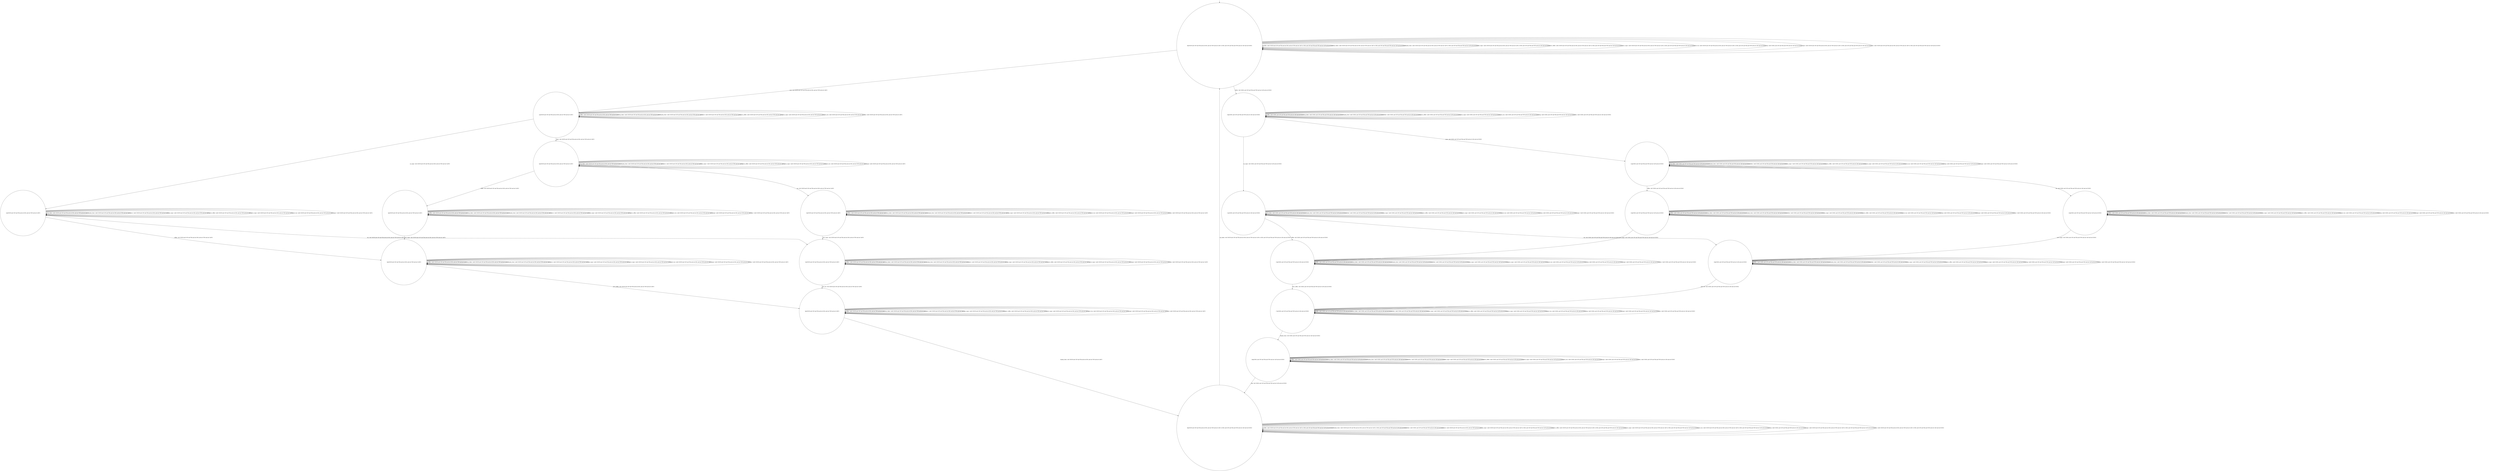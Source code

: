 digraph g {
	edge [lblstyle="above, sloped"];
	s0 [shape="circle" label="0@[((EUR and COF and TEA and not DOL and not TON and not CAP) or (DOL and COF and TEA and TON and not CAP and not EUR))]"];
	s1 [shape="circle" label="1@[((EUR and COF and TEA and not DOL and not TON and not CAP))]"];
	s2 [shape="circle" label="2@[((EUR and COF and TEA and not DOL and not TON and not CAP))]"];
	s3 [shape="circle" label="3@[((EUR and COF and TEA and not DOL and not TON and not CAP))]"];
	s4 [shape="circle" label="4@[((EUR and COF and TEA and not DOL and not TON and not CAP))]"];
	s5 [shape="circle" label="5@[((EUR and COF and TEA and not DOL and not TON and not CAP))]"];
	s6 [shape="circle" label="6@[((EUR and COF and TEA and not DOL and not TON and not CAP))]"];
	s7 [shape="circle" label="7@[((EUR and COF and TEA and not DOL and not TON and not CAP))]"];
	s8 [shape="circle" label="8@[((EUR and COF and TEA and not DOL and not TON and not CAP))]"];
	s9 [shape="circle" label="9@[((EUR and COF and TEA and not DOL and not TON and not CAP) or (DOL and COF and TEA and TON and not CAP and not EUR))]"];
	s10 [shape="circle" label="10@[((DOL and COF and TEA and TON and not CAP and not EUR))]"];
	s11 [shape="circle" label="11@[((DOL and COF and TEA and TON and not CAP and not EUR))]"];
	s12 [shape="circle" label="12@[((DOL and COF and TEA and TON and not CAP and not EUR))]"];
	s13 [shape="circle" label="13@[((DOL and COF and TEA and TON and not CAP and not EUR))]"];
	s14 [shape="circle" label="14@[((DOL and COF and TEA and TON and not CAP and not EUR))]"];
	s15 [shape="circle" label="15@[((DOL and COF and TEA and TON and not CAP and not EUR))]"];
	s16 [shape="circle" label="16@[((DOL and COF and TEA and TON and not CAP and not EUR))]"];
	s17 [shape="circle" label="17@[((DOL and COF and TEA and TON and not CAP and not EUR))]"];
	s18 [shape="circle" label="18@[((DOL and COF and TEA and TON and not CAP and not EUR))]"];
	s0 -> s0 [label="coffee / nok() [((EUR and COF and TEA and not DOL and not TON and not CAP) or (DOL and COF and TEA and TON and not CAP and not EUR))]"];
	s0 -> s0 [label="cup_taken / nok() [((EUR and COF and TEA and not DOL and not TON and not CAP) or (DOL and COF and TEA and TON and not CAP and not EUR))]"];
	s0 -> s0 [label="display_done / nok() [((EUR and COF and TEA and not DOL and not TON and not CAP) or (DOL and COF and TEA and TON and not CAP and not EUR))]"];
	s0 -> s10 [label="dollar / ok() [((DOL and COF and TEA and TON and not CAP and not EUR))]"];
	s0 -> s1 [label="euro / ok() [((EUR and COF and TEA and not DOL and not TON and not CAP))]"];
	s0 -> s0 [label="no_sugar / nok() [((EUR and COF and TEA and not DOL and not TON and not CAP) or (DOL and COF and TEA and TON and not CAP and not EUR))]"];
	s0 -> s0 [label="pour_coffee / nok() [((EUR and COF and TEA and not DOL and not TON and not CAP) or (DOL and COF and TEA and TON and not CAP and not EUR))]"];
	s0 -> s0 [label="pour_sugar / nok() [((EUR and COF and TEA and not DOL and not TON and not CAP) or (DOL and COF and TEA and TON and not CAP and not EUR))]"];
	s0 -> s0 [label="pour_tea / nok() [((EUR and COF and TEA and not DOL and not TON and not CAP) or (DOL and COF and TEA and TON and not CAP and not EUR))]"];
	s0 -> s0 [label="ring / nok() [((DOL and COF and TEA and TON and not CAP and not EUR))]"];
	s0 -> s0 [label="sugar / nok() [((EUR and COF and TEA and not DOL and not TON and not CAP) or (DOL and COF and TEA and TON and not CAP and not EUR))]"];
	s0 -> s0 [label="tea / nok() [((EUR and COF and TEA and not DOL and not TON and not CAP) or (DOL and COF and TEA and TON and not CAP and not EUR))]"];
	s1 -> s1 [label="coffee / nok() [((EUR and COF and TEA and not DOL and not TON and not CAP))]"];
	s1 -> s1 [label="cup_taken / nok() [((EUR and COF and TEA and not DOL and not TON and not CAP))]"];
	s1 -> s1 [label="display_done / nok() [((EUR and COF and TEA and not DOL and not TON and not CAP))]"];
	s1 -> s1 [label="euro / nok() [((EUR and COF and TEA and not DOL and not TON and not CAP))]"];
	s1 -> s2 [label="no_sugar / ok() [((EUR and COF and TEA and not DOL and not TON and not CAP))]"];
	s1 -> s1 [label="pour_coffee / nok() [((EUR and COF and TEA and not DOL and not TON and not CAP))]"];
	s1 -> s1 [label="pour_sugar / nok() [((EUR and COF and TEA and not DOL and not TON and not CAP))]"];
	s1 -> s1 [label="pour_tea / nok() [((EUR and COF and TEA and not DOL and not TON and not CAP))]"];
	s1 -> s3 [label="sugar / ok() [((EUR and COF and TEA and not DOL and not TON and not CAP))]"];
	s1 -> s1 [label="tea / nok() [((EUR and COF and TEA and not DOL and not TON and not CAP))]"];
	s2 -> s6 [label="coffee / ok() [((EUR and COF and TEA and not DOL and not TON and not CAP))]"];
	s2 -> s2 [label="cup_taken / nok() [((EUR and COF and TEA and not DOL and not TON and not CAP))]"];
	s2 -> s2 [label="display_done / nok() [((EUR and COF and TEA and not DOL and not TON and not CAP))]"];
	s2 -> s2 [label="euro / nok() [((EUR and COF and TEA and not DOL and not TON and not CAP))]"];
	s2 -> s2 [label="no_sugar / nok() [((EUR and COF and TEA and not DOL and not TON and not CAP))]"];
	s2 -> s2 [label="pour_coffee / nok() [((EUR and COF and TEA and not DOL and not TON and not CAP))]"];
	s2 -> s2 [label="pour_sugar / nok() [((EUR and COF and TEA and not DOL and not TON and not CAP))]"];
	s2 -> s2 [label="pour_tea / nok() [((EUR and COF and TEA and not DOL and not TON and not CAP))]"];
	s2 -> s2 [label="sugar / void() [((EUR and COF and TEA and not DOL and not TON and not CAP))]"];
	s2 -> s7 [label="tea / ok() [((EUR and COF and TEA and not DOL and not TON and not CAP))]"];
	s3 -> s4 [label="coffee / ok() [((EUR and COF and TEA and not DOL and not TON and not CAP))]"];
	s3 -> s3 [label="cup_taken / nok() [((EUR and COF and TEA and not DOL and not TON and not CAP))]"];
	s3 -> s3 [label="display_done / nok() [((EUR and COF and TEA and not DOL and not TON and not CAP))]"];
	s3 -> s3 [label="euro / nok() [((EUR and COF and TEA and not DOL and not TON and not CAP))]"];
	s3 -> s3 [label="no_sugar / void() [((EUR and COF and TEA and not DOL and not TON and not CAP))]"];
	s3 -> s3 [label="pour_coffee / nok() [((EUR and COF and TEA and not DOL and not TON and not CAP))]"];
	s3 -> s3 [label="pour_sugar / nok() [((EUR and COF and TEA and not DOL and not TON and not CAP))]"];
	s3 -> s3 [label="pour_tea / nok() [((EUR and COF and TEA and not DOL and not TON and not CAP))]"];
	s3 -> s3 [label="sugar / nok() [((EUR and COF and TEA and not DOL and not TON and not CAP))]"];
	s3 -> s5 [label="tea / ok() [((EUR and COF and TEA and not DOL and not TON and not CAP))]"];
	s4 -> s4 [label="coffee / nok() [((EUR and COF and TEA and not DOL and not TON and not CAP))]"];
	s4 -> s4 [label="cup_taken / nok() [((EUR and COF and TEA and not DOL and not TON and not CAP))]"];
	s4 -> s4 [label="display_done / nok() [((EUR and COF and TEA and not DOL and not TON and not CAP))]"];
	s4 -> s4 [label="euro / nok() [((EUR and COF and TEA and not DOL and not TON and not CAP))]"];
	s4 -> s4 [label="no_sugar / nok() [((EUR and COF and TEA and not DOL and not TON and not CAP))]"];
	s4 -> s4 [label="pour_coffee / nok() [((EUR and COF and TEA and not DOL and not TON and not CAP))]"];
	s4 -> s6 [label="pour_sugar / ok() [((EUR and COF and TEA and not DOL and not TON and not CAP))]"];
	s4 -> s4 [label="pour_tea / nok() [((EUR and COF and TEA and not DOL and not TON and not CAP))]"];
	s4 -> s4 [label="sugar / nok() [((EUR and COF and TEA and not DOL and not TON and not CAP))]"];
	s4 -> s4 [label="tea / void() [((EUR and COF and TEA and not DOL and not TON and not CAP))]"];
	s5 -> s5 [label="coffee / void() [((EUR and COF and TEA and not DOL and not TON and not CAP))]"];
	s5 -> s5 [label="cup_taken / nok() [((EUR and COF and TEA and not DOL and not TON and not CAP))]"];
	s5 -> s5 [label="display_done / nok() [((EUR and COF and TEA and not DOL and not TON and not CAP))]"];
	s5 -> s5 [label="euro / nok() [((EUR and COF and TEA and not DOL and not TON and not CAP))]"];
	s5 -> s5 [label="no_sugar / nok() [((EUR and COF and TEA and not DOL and not TON and not CAP))]"];
	s5 -> s5 [label="pour_coffee / nok() [((EUR and COF and TEA and not DOL and not TON and not CAP))]"];
	s5 -> s7 [label="pour_sugar / ok() [((EUR and COF and TEA and not DOL and not TON and not CAP))]"];
	s5 -> s5 [label="pour_tea / nok() [((EUR and COF and TEA and not DOL and not TON and not CAP))]"];
	s5 -> s5 [label="sugar / nok() [((EUR and COF and TEA and not DOL and not TON and not CAP))]"];
	s5 -> s5 [label="tea / nok() [((EUR and COF and TEA and not DOL and not TON and not CAP))]"];
	s6 -> s6 [label="coffee / nok() [((EUR and COF and TEA and not DOL and not TON and not CAP))]"];
	s6 -> s6 [label="cup_taken / nok() [((EUR and COF and TEA and not DOL and not TON and not CAP))]"];
	s6 -> s6 [label="display_done / nok() [((EUR and COF and TEA and not DOL and not TON and not CAP))]"];
	s6 -> s6 [label="euro / nok() [((EUR and COF and TEA and not DOL and not TON and not CAP))]"];
	s6 -> s6 [label="no_sugar / nok() [((EUR and COF and TEA and not DOL and not TON and not CAP))]"];
	s6 -> s8 [label="pour_coffee / ok() [((EUR and COF and TEA and not DOL and not TON and not CAP))]"];
	s6 -> s6 [label="pour_sugar / nok() [((EUR and COF and TEA and not DOL and not TON and not CAP))]"];
	s6 -> s6 [label="pour_tea / nok() [((EUR and COF and TEA and not DOL and not TON and not CAP))]"];
	s6 -> s6 [label="sugar / nok() [((EUR and COF and TEA and not DOL and not TON and not CAP))]"];
	s6 -> s6 [label="tea / void() [((EUR and COF and TEA and not DOL and not TON and not CAP))]"];
	s7 -> s7 [label="coffee / void() [((EUR and COF and TEA and not DOL and not TON and not CAP))]"];
	s7 -> s7 [label="cup_taken / nok() [((EUR and COF and TEA and not DOL and not TON and not CAP))]"];
	s7 -> s7 [label="display_done / nok() [((EUR and COF and TEA and not DOL and not TON and not CAP))]"];
	s7 -> s7 [label="euro / nok() [((EUR and COF and TEA and not DOL and not TON and not CAP))]"];
	s7 -> s7 [label="no_sugar / nok() [((EUR and COF and TEA and not DOL and not TON and not CAP))]"];
	s7 -> s7 [label="pour_coffee / nok() [((EUR and COF and TEA and not DOL and not TON and not CAP))]"];
	s7 -> s7 [label="pour_sugar / nok() [((EUR and COF and TEA and not DOL and not TON and not CAP))]"];
	s7 -> s8 [label="pour_tea / ok() [((EUR and COF and TEA and not DOL and not TON and not CAP))]"];
	s7 -> s7 [label="sugar / nok() [((EUR and COF and TEA and not DOL and not TON and not CAP))]"];
	s7 -> s7 [label="tea / nok() [((EUR and COF and TEA and not DOL and not TON and not CAP))]"];
	s8 -> s8 [label="coffee / nok() [((EUR and COF and TEA and not DOL and not TON and not CAP))]"];
	s8 -> s8 [label="cup_taken / nok() [((EUR and COF and TEA and not DOL and not TON and not CAP))]"];
	s8 -> s9 [label="display_done / ok() [((EUR and COF and TEA and not DOL and not TON and not CAP))]"];
	s8 -> s8 [label="euro / nok() [((EUR and COF and TEA and not DOL and not TON and not CAP))]"];
	s8 -> s8 [label="no_sugar / nok() [((EUR and COF and TEA and not DOL and not TON and not CAP))]"];
	s8 -> s8 [label="pour_coffee / nok() [((EUR and COF and TEA and not DOL and not TON and not CAP))]"];
	s8 -> s8 [label="pour_sugar / nok() [((EUR and COF and TEA and not DOL and not TON and not CAP))]"];
	s8 -> s8 [label="pour_tea / nok() [((EUR and COF and TEA and not DOL and not TON and not CAP))]"];
	s8 -> s8 [label="sugar / nok() [((EUR and COF and TEA and not DOL and not TON and not CAP))]"];
	s8 -> s8 [label="tea / nok() [((EUR and COF and TEA and not DOL and not TON and not CAP))]"];
	s9 -> s9 [label="coffee / nok() [((EUR and COF and TEA and not DOL and not TON and not CAP) or (DOL and COF and TEA and TON and not CAP and not EUR))]"];
	s9 -> s0 [label="cup_taken / ok() [((EUR and COF and TEA and not DOL and not TON and not CAP) or (DOL and COF and TEA and TON and not CAP and not EUR))]"];
	s9 -> s9 [label="display_done / nok() [((EUR and COF and TEA and not DOL and not TON and not CAP) or (DOL and COF and TEA and TON and not CAP and not EUR))]"];
	s9 -> s9 [label="dollar / nok() [((DOL and COF and TEA and TON and not CAP and not EUR))]"];
	s9 -> s9 [label="euro / nok() [((EUR and COF and TEA and not DOL and not TON and not CAP))]"];
	s9 -> s9 [label="no_sugar / nok() [((EUR and COF and TEA and not DOL and not TON and not CAP) or (DOL and COF and TEA and TON and not CAP and not EUR))]"];
	s9 -> s9 [label="pour_coffee / nok() [((EUR and COF and TEA and not DOL and not TON and not CAP) or (DOL and COF and TEA and TON and not CAP and not EUR))]"];
	s9 -> s9 [label="pour_sugar / nok() [((EUR and COF and TEA and not DOL and not TON and not CAP) or (DOL and COF and TEA and TON and not CAP and not EUR))]"];
	s9 -> s9 [label="pour_tea / nok() [((EUR and COF and TEA and not DOL and not TON and not CAP) or (DOL and COF and TEA and TON and not CAP and not EUR))]"];
	s9 -> s9 [label="ring / nok() [((DOL and COF and TEA and TON and not CAP and not EUR))]"];
	s9 -> s9 [label="sugar / nok() [((EUR and COF and TEA and not DOL and not TON and not CAP) or (DOL and COF and TEA and TON and not CAP and not EUR))]"];
	s9 -> s9 [label="tea / nok() [((EUR and COF and TEA and not DOL and not TON and not CAP) or (DOL and COF and TEA and TON and not CAP and not EUR))]"];
	s10 -> s10 [label="coffee / nok() [((DOL and COF and TEA and TON and not CAP and not EUR))]"];
	s10 -> s10 [label="cup_taken / nok() [((DOL and COF and TEA and TON and not CAP and not EUR))]"];
	s10 -> s10 [label="display_done / nok() [((DOL and COF and TEA and TON and not CAP and not EUR))]"];
	s10 -> s10 [label="dollar / nok() [((DOL and COF and TEA and TON and not CAP and not EUR))]"];
	s10 -> s11 [label="no_sugar / ok() [((DOL and COF and TEA and TON and not CAP and not EUR))]"];
	s10 -> s10 [label="pour_coffee / nok() [((DOL and COF and TEA and TON and not CAP and not EUR))]"];
	s10 -> s10 [label="pour_sugar / nok() [((DOL and COF and TEA and TON and not CAP and not EUR))]"];
	s10 -> s10 [label="pour_tea / nok() [((DOL and COF and TEA and TON and not CAP and not EUR))]"];
	s10 -> s10 [label="ring / nok() [((DOL and COF and TEA and TON and not CAP and not EUR))]"];
	s10 -> s12 [label="sugar / ok() [((DOL and COF and TEA and TON and not CAP and not EUR))]"];
	s10 -> s10 [label="tea / nok() [((DOL and COF and TEA and TON and not CAP and not EUR))]"];
	s11 -> s15 [label="coffee / ok() [((DOL and COF and TEA and TON and not CAP and not EUR))]"];
	s11 -> s11 [label="cup_taken / nok() [((DOL and COF and TEA and TON and not CAP and not EUR))]"];
	s11 -> s11 [label="display_done / nok() [((DOL and COF and TEA and TON and not CAP and not EUR))]"];
	s11 -> s11 [label="dollar / nok() [((DOL and COF and TEA and TON and not CAP and not EUR))]"];
	s11 -> s11 [label="no_sugar / nok() [((DOL and COF and TEA and TON and not CAP and not EUR))]"];
	s11 -> s11 [label="pour_coffee / nok() [((DOL and COF and TEA and TON and not CAP and not EUR))]"];
	s11 -> s11 [label="pour_sugar / nok() [((DOL and COF and TEA and TON and not CAP and not EUR))]"];
	s11 -> s11 [label="pour_tea / nok() [((DOL and COF and TEA and TON and not CAP and not EUR))]"];
	s11 -> s11 [label="ring / nok() [((DOL and COF and TEA and TON and not CAP and not EUR))]"];
	s11 -> s11 [label="sugar / void() [((DOL and COF and TEA and TON and not CAP and not EUR))]"];
	s11 -> s16 [label="tea / ok() [((DOL and COF and TEA and TON and not CAP and not EUR))]"];
	s12 -> s13 [label="coffee / ok() [((DOL and COF and TEA and TON and not CAP and not EUR))]"];
	s12 -> s12 [label="cup_taken / nok() [((DOL and COF and TEA and TON and not CAP and not EUR))]"];
	s12 -> s12 [label="display_done / nok() [((DOL and COF and TEA and TON and not CAP and not EUR))]"];
	s12 -> s12 [label="dollar / nok() [((DOL and COF and TEA and TON and not CAP and not EUR))]"];
	s12 -> s12 [label="no_sugar / void() [((DOL and COF and TEA and TON and not CAP and not EUR))]"];
	s12 -> s12 [label="pour_coffee / nok() [((DOL and COF and TEA and TON and not CAP and not EUR))]"];
	s12 -> s12 [label="pour_sugar / nok() [((DOL and COF and TEA and TON and not CAP and not EUR))]"];
	s12 -> s12 [label="pour_tea / nok() [((DOL and COF and TEA and TON and not CAP and not EUR))]"];
	s12 -> s12 [label="ring / nok() [((DOL and COF and TEA and TON and not CAP and not EUR))]"];
	s12 -> s12 [label="sugar / nok() [((DOL and COF and TEA and TON and not CAP and not EUR))]"];
	s12 -> s14 [label="tea / ok() [((DOL and COF and TEA and TON and not CAP and not EUR))]"];
	s13 -> s13 [label="coffee / nok() [((DOL and COF and TEA and TON and not CAP and not EUR))]"];
	s13 -> s13 [label="cup_taken / nok() [((DOL and COF and TEA and TON and not CAP and not EUR))]"];
	s13 -> s13 [label="display_done / nok() [((DOL and COF and TEA and TON and not CAP and not EUR))]"];
	s13 -> s13 [label="dollar / nok() [((DOL and COF and TEA and TON and not CAP and not EUR))]"];
	s13 -> s13 [label="no_sugar / nok() [((DOL and COF and TEA and TON and not CAP and not EUR))]"];
	s13 -> s13 [label="pour_coffee / nok() [((DOL and COF and TEA and TON and not CAP and not EUR))]"];
	s13 -> s15 [label="pour_sugar / ok() [((DOL and COF and TEA and TON and not CAP and not EUR))]"];
	s13 -> s13 [label="pour_tea / nok() [((DOL and COF and TEA and TON and not CAP and not EUR))]"];
	s13 -> s13 [label="ring / nok() [((DOL and COF and TEA and TON and not CAP and not EUR))]"];
	s13 -> s13 [label="sugar / nok() [((DOL and COF and TEA and TON and not CAP and not EUR))]"];
	s13 -> s13 [label="tea / void() [((DOL and COF and TEA and TON and not CAP and not EUR))]"];
	s14 -> s14 [label="coffee / void() [((DOL and COF and TEA and TON and not CAP and not EUR))]"];
	s14 -> s14 [label="cup_taken / nok() [((DOL and COF and TEA and TON and not CAP and not EUR))]"];
	s14 -> s14 [label="display_done / nok() [((DOL and COF and TEA and TON and not CAP and not EUR))]"];
	s14 -> s14 [label="dollar / nok() [((DOL and COF and TEA and TON and not CAP and not EUR))]"];
	s14 -> s14 [label="no_sugar / nok() [((DOL and COF and TEA and TON and not CAP and not EUR))]"];
	s14 -> s14 [label="pour_coffee / nok() [((DOL and COF and TEA and TON and not CAP and not EUR))]"];
	s14 -> s16 [label="pour_sugar / ok() [((DOL and COF and TEA and TON and not CAP and not EUR))]"];
	s14 -> s14 [label="pour_tea / nok() [((DOL and COF and TEA and TON and not CAP and not EUR))]"];
	s14 -> s14 [label="ring / nok() [((DOL and COF and TEA and TON and not CAP and not EUR))]"];
	s14 -> s14 [label="sugar / nok() [((DOL and COF and TEA and TON and not CAP and not EUR))]"];
	s14 -> s14 [label="tea / nok() [((DOL and COF and TEA and TON and not CAP and not EUR))]"];
	s15 -> s15 [label="coffee / nok() [((DOL and COF and TEA and TON and not CAP and not EUR))]"];
	s15 -> s15 [label="cup_taken / nok() [((DOL and COF and TEA and TON and not CAP and not EUR))]"];
	s15 -> s15 [label="display_done / nok() [((DOL and COF and TEA and TON and not CAP and not EUR))]"];
	s15 -> s15 [label="dollar / nok() [((DOL and COF and TEA and TON and not CAP and not EUR))]"];
	s15 -> s15 [label="no_sugar / nok() [((DOL and COF and TEA and TON and not CAP and not EUR))]"];
	s15 -> s17 [label="pour_coffee / ok() [((DOL and COF and TEA and TON and not CAP and not EUR))]"];
	s15 -> s15 [label="pour_sugar / nok() [((DOL and COF and TEA and TON and not CAP and not EUR))]"];
	s15 -> s15 [label="pour_tea / nok() [((DOL and COF and TEA and TON and not CAP and not EUR))]"];
	s15 -> s15 [label="ring / nok() [((DOL and COF and TEA and TON and not CAP and not EUR))]"];
	s15 -> s15 [label="sugar / nok() [((DOL and COF and TEA and TON and not CAP and not EUR))]"];
	s15 -> s15 [label="tea / void() [((DOL and COF and TEA and TON and not CAP and not EUR))]"];
	s16 -> s16 [label="coffee / void() [((DOL and COF and TEA and TON and not CAP and not EUR))]"];
	s16 -> s16 [label="cup_taken / nok() [((DOL and COF and TEA and TON and not CAP and not EUR))]"];
	s16 -> s16 [label="display_done / nok() [((DOL and COF and TEA and TON and not CAP and not EUR))]"];
	s16 -> s16 [label="dollar / nok() [((DOL and COF and TEA and TON and not CAP and not EUR))]"];
	s16 -> s16 [label="no_sugar / nok() [((DOL and COF and TEA and TON and not CAP and not EUR))]"];
	s16 -> s16 [label="pour_coffee / nok() [((DOL and COF and TEA and TON and not CAP and not EUR))]"];
	s16 -> s16 [label="pour_sugar / nok() [((DOL and COF and TEA and TON and not CAP and not EUR))]"];
	s16 -> s17 [label="pour_tea / ok() [((DOL and COF and TEA and TON and not CAP and not EUR))]"];
	s16 -> s16 [label="ring / nok() [((DOL and COF and TEA and TON and not CAP and not EUR))]"];
	s16 -> s16 [label="sugar / nok() [((DOL and COF and TEA and TON and not CAP and not EUR))]"];
	s16 -> s16 [label="tea / nok() [((DOL and COF and TEA and TON and not CAP and not EUR))]"];
	s17 -> s17 [label="coffee / nok() [((DOL and COF and TEA and TON and not CAP and not EUR))]"];
	s17 -> s17 [label="cup_taken / nok() [((DOL and COF and TEA and TON and not CAP and not EUR))]"];
	s17 -> s18 [label="display_done / ok() [((DOL and COF and TEA and TON and not CAP and not EUR))]"];
	s17 -> s17 [label="dollar / nok() [((DOL and COF and TEA and TON and not CAP and not EUR))]"];
	s17 -> s17 [label="no_sugar / nok() [((DOL and COF and TEA and TON and not CAP and not EUR))]"];
	s17 -> s17 [label="pour_coffee / nok() [((DOL and COF and TEA and TON and not CAP and not EUR))]"];
	s17 -> s17 [label="pour_sugar / nok() [((DOL and COF and TEA and TON and not CAP and not EUR))]"];
	s17 -> s17 [label="pour_tea / nok() [((DOL and COF and TEA and TON and not CAP and not EUR))]"];
	s17 -> s17 [label="ring / nok() [((DOL and COF and TEA and TON and not CAP and not EUR))]"];
	s17 -> s17 [label="sugar / nok() [((DOL and COF and TEA and TON and not CAP and not EUR))]"];
	s17 -> s17 [label="tea / nok() [((DOL and COF and TEA and TON and not CAP and not EUR))]"];
	s18 -> s18 [label="coffee / nok() [((DOL and COF and TEA and TON and not CAP and not EUR))]"];
	s18 -> s18 [label="cup_taken / nok() [((DOL and COF and TEA and TON and not CAP and not EUR))]"];
	s18 -> s18 [label="display_done / nok() [((DOL and COF and TEA and TON and not CAP and not EUR))]"];
	s18 -> s18 [label="dollar / nok() [((DOL and COF and TEA and TON and not CAP and not EUR))]"];
	s18 -> s18 [label="no_sugar / nok() [((DOL and COF and TEA and TON and not CAP and not EUR))]"];
	s18 -> s18 [label="pour_coffee / nok() [((DOL and COF and TEA and TON and not CAP and not EUR))]"];
	s18 -> s18 [label="pour_sugar / nok() [((DOL and COF and TEA and TON and not CAP and not EUR))]"];
	s18 -> s18 [label="pour_tea / nok() [((DOL and COF and TEA and TON and not CAP and not EUR))]"];
	s18 -> s9 [label="ring / ok() [((DOL and COF and TEA and TON and not CAP and not EUR))]"];
	s18 -> s18 [label="sugar / nok() [((DOL and COF and TEA and TON and not CAP and not EUR))]"];
	s18 -> s18 [label="tea / nok() [((DOL and COF and TEA and TON and not CAP and not EUR))]"];
	__start0 [label="" shape="none" width="0" height="0"];
	__start0 -> s0;
}
